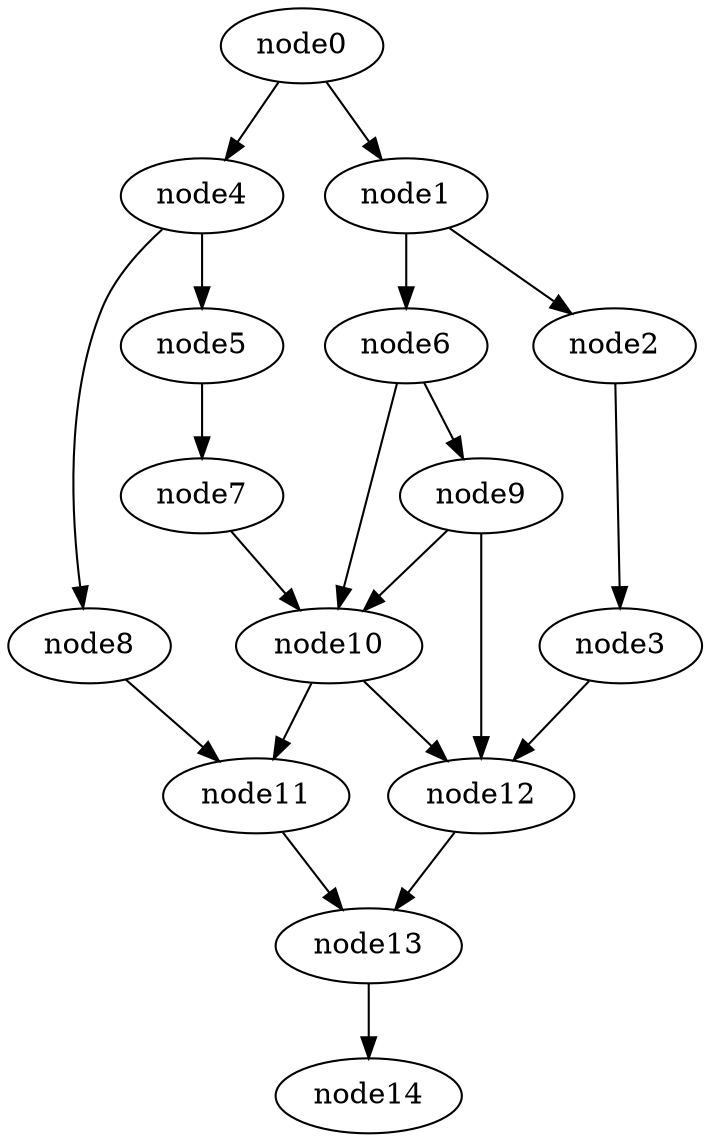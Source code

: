 digraph g{
	node14
	node13 -> node14
	node12 -> node13
	node11 -> node13
	node10 -> node12
	node10 -> node11
	node9 -> node12
	node9 -> node10
	node8 -> node11
	node7 -> node10
	node6 -> node10
	node6 -> node9
	node5 -> node7
	node4 -> node8
	node4 -> node5
	node3 -> node12
	node2 -> node3
	node1 -> node6
	node1 -> node2
	node0 -> node4
	node0 -> node1
}
